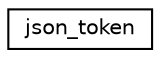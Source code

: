 digraph "Graphical Class Hierarchy"
{
  edge [fontname="Helvetica",fontsize="10",labelfontname="Helvetica",labelfontsize="10"];
  node [fontname="Helvetica",fontsize="10",shape=record];
  rankdir="LR";
  Node1 [label="json_token",height=0.2,width=0.4,color="black", fillcolor="white", style="filled",URL="$structjson__token.html"];
}
